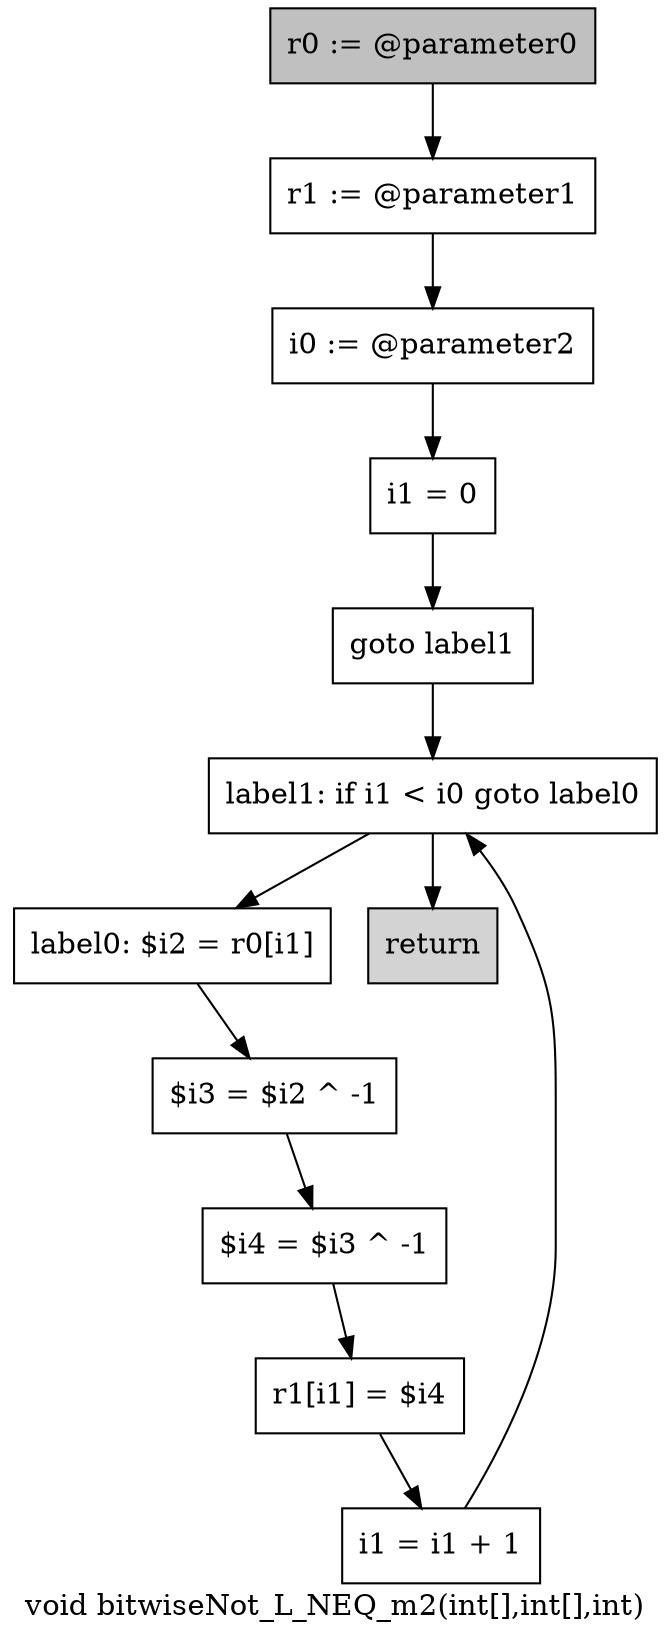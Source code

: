 digraph "void bitwiseNot_L_NEQ_m2(int[],int[],int)" {
    label="void bitwiseNot_L_NEQ_m2(int[],int[],int)";
    node [shape=box];
    "0" [style=filled,fillcolor=gray,label="r0 := @parameter0",];
    "1" [label="r1 := @parameter1",];
    "0"->"1";
    "2" [label="i0 := @parameter2",];
    "1"->"2";
    "3" [label="i1 = 0",];
    "2"->"3";
    "4" [label="goto label1",];
    "3"->"4";
    "10" [label="label1: if i1 < i0 goto label0",];
    "4"->"10";
    "5" [label="label0: $i2 = r0[i1]",];
    "6" [label="$i3 = $i2 ^ -1",];
    "5"->"6";
    "7" [label="$i4 = $i3 ^ -1",];
    "6"->"7";
    "8" [label="r1[i1] = $i4",];
    "7"->"8";
    "9" [label="i1 = i1 + 1",];
    "8"->"9";
    "9"->"10";
    "10"->"5";
    "11" [style=filled,fillcolor=lightgray,label="return",];
    "10"->"11";
}
